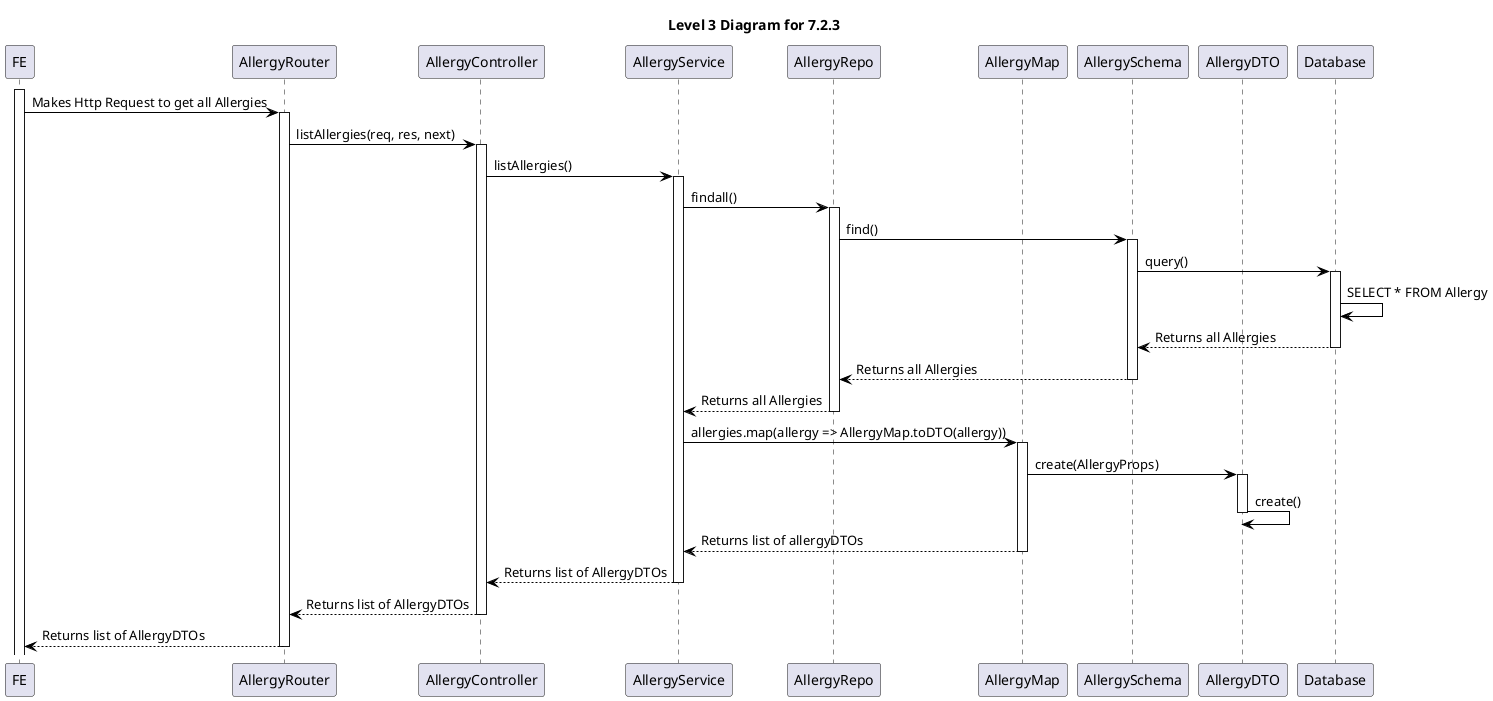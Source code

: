@startuml level_3_MDV

title Level 3 Diagram for 7.2.3
hide empty members

skinparam class {
    BackgroundColor<<controller>> #D6EAF8
    BackgroundColor<<service>> #D1F2EB
    BackgroundColor<<repository>> #FDEBD0
    BackgroundColor<<mapper>> #D1F2EB
    BackgroundColor<<entity>> #FDEBD0
    BackgroundColor #FEF9E7
    ArrowColor Black
}

skinparam package {
    BackgroundColor #EBF5FB
}

participant FE as D
participant "AllergyRouter" as ART 
participant "AllergyController" as AC 
participant "AllergyService" as AS 
participant "AllergyRepo" as AR 
participant "AllergyMap" as AM 
participant "AllergySchema" as ALSchema 
participant "AllergyDTO" as ALDTO
participant "Database" as DB

activate D
D -> ART: Makes Http Request to get all Allergies
activate ART
ART -> AC: listAllergies(req, res, next)
activate AC
AC -> AS: listAllergies()
activate AS
AS -> AR: findall()
activate AR
AR -> ALSchema: find()
activate ALSchema
ALSchema -> DB: query()
activate DB
DB -> DB: SELECT * FROM Allergy
DB --> ALSchema: Returns all Allergies 
deactivate DB
ALSchema --> AR: Returns all Allergies 
deactivate ALSchema
AR --> AS: Returns all Allergies 
deactivate AR
AS -> AM: allergies.map(allergy => AllergyMap.toDTO(allergy))
activate AM
AM -> ALDTO: create(AllergyProps)
activate ALDTO
ALDTO -> ALDTO: create()
deactivate ALDTO
AM --> AS: Returns list of allergyDTOs
deactivate AM
AS --> AC: Returns list of AllergyDTOs
deactivate AS
AC --> ART: Returns list of AllergyDTOs
deactivate AC
ART --> D: Returns list of AllergyDTOs
deactivate ART

@enduml